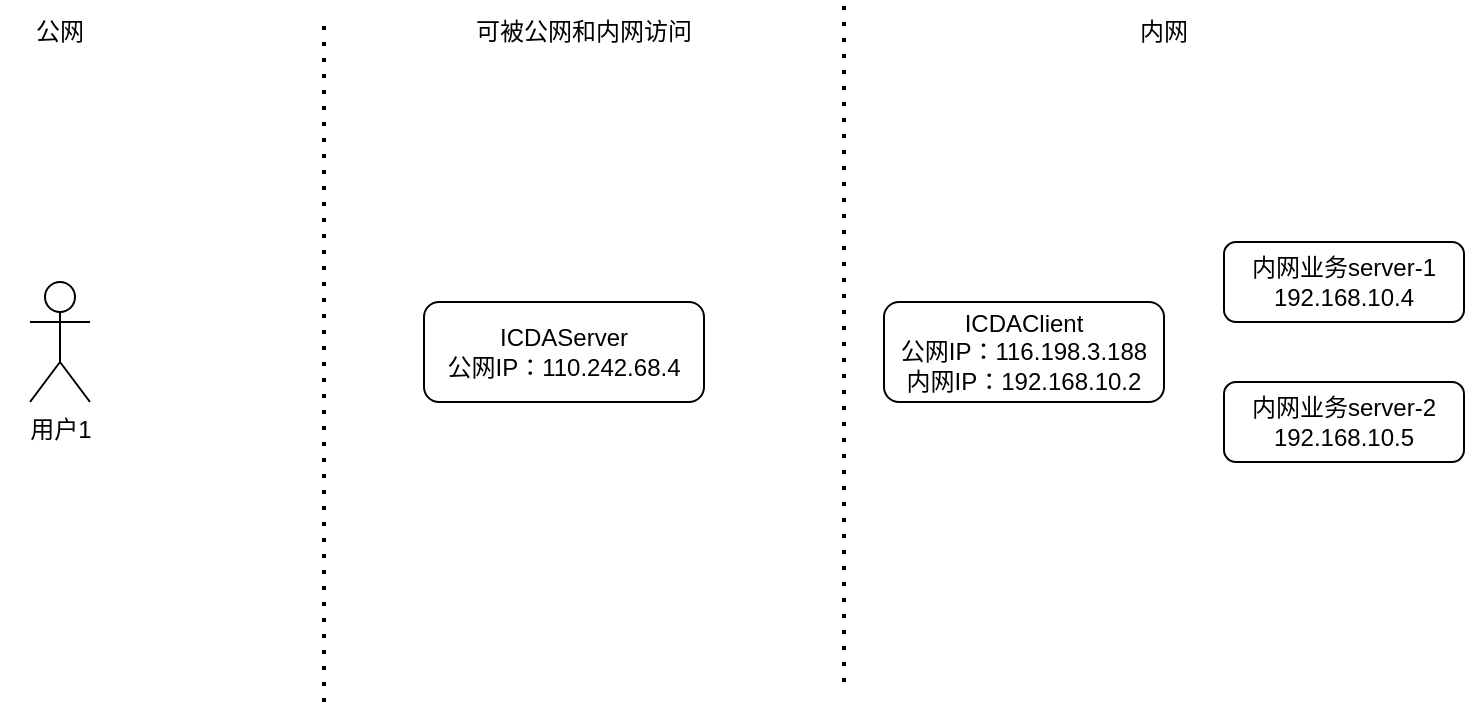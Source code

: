 <mxfile version="21.1.9" type="github">
  <diagram id="C5RBs43oDa-KdzZeNtuy" name="Page-1">
    <mxGraphModel dx="1143" dy="677" grid="1" gridSize="10" guides="1" tooltips="1" connect="1" arrows="1" fold="1" page="1" pageScale="1" pageWidth="827" pageHeight="1169" math="0" shadow="0">
      <root>
        <mxCell id="WIyWlLk6GJQsqaUBKTNV-0" />
        <mxCell id="WIyWlLk6GJQsqaUBKTNV-1" parent="WIyWlLk6GJQsqaUBKTNV-0" />
        <mxCell id="nTqg5RGJuCzNT9uh4TaG-5" value="" style="endArrow=none;dashed=1;html=1;dashPattern=1 3;strokeWidth=2;rounded=0;" edge="1" parent="WIyWlLk6GJQsqaUBKTNV-1">
          <mxGeometry width="50" height="50" relative="1" as="geometry">
            <mxPoint x="500" y="520" as="sourcePoint" />
            <mxPoint x="500" y="180" as="targetPoint" />
          </mxGeometry>
        </mxCell>
        <mxCell id="nTqg5RGJuCzNT9uh4TaG-6" value="" style="endArrow=none;dashed=1;html=1;dashPattern=1 3;strokeWidth=2;rounded=0;" edge="1" parent="WIyWlLk6GJQsqaUBKTNV-1">
          <mxGeometry width="50" height="50" relative="1" as="geometry">
            <mxPoint x="240" y="530" as="sourcePoint" />
            <mxPoint x="240" y="190" as="targetPoint" />
          </mxGeometry>
        </mxCell>
        <mxCell id="nTqg5RGJuCzNT9uh4TaG-7" value="公网" style="text;html=1;strokeColor=none;fillColor=none;align=center;verticalAlign=middle;whiteSpace=wrap;rounded=0;" vertex="1" parent="WIyWlLk6GJQsqaUBKTNV-1">
          <mxGeometry x="78" y="180" width="60" height="30" as="geometry" />
        </mxCell>
        <mxCell id="nTqg5RGJuCzNT9uh4TaG-8" value="内网" style="text;html=1;strokeColor=none;fillColor=none;align=center;verticalAlign=middle;whiteSpace=wrap;rounded=0;" vertex="1" parent="WIyWlLk6GJQsqaUBKTNV-1">
          <mxGeometry x="630" y="180" width="60" height="30" as="geometry" />
        </mxCell>
        <mxCell id="nTqg5RGJuCzNT9uh4TaG-9" value="内网业务server-1&lt;br&gt;192.168.10.4" style="rounded=1;whiteSpace=wrap;html=1;" vertex="1" parent="WIyWlLk6GJQsqaUBKTNV-1">
          <mxGeometry x="690" y="300" width="120" height="40" as="geometry" />
        </mxCell>
        <mxCell id="nTqg5RGJuCzNT9uh4TaG-10" value="内网业务server-2&lt;br&gt;192.168.10.5" style="rounded=1;whiteSpace=wrap;html=1;" vertex="1" parent="WIyWlLk6GJQsqaUBKTNV-1">
          <mxGeometry x="690" y="370" width="120" height="40" as="geometry" />
        </mxCell>
        <mxCell id="nTqg5RGJuCzNT9uh4TaG-12" value="ICDAClient&lt;br&gt;公网IP：116.198.3.188&lt;br&gt;内网IP：192.168.10.2" style="rounded=1;whiteSpace=wrap;html=1;" vertex="1" parent="WIyWlLk6GJQsqaUBKTNV-1">
          <mxGeometry x="520" y="330" width="140" height="50" as="geometry" />
        </mxCell>
        <mxCell id="nTqg5RGJuCzNT9uh4TaG-13" value="ICDAServer&lt;br&gt;公网IP：110.242.68.4" style="rounded=1;whiteSpace=wrap;html=1;" vertex="1" parent="WIyWlLk6GJQsqaUBKTNV-1">
          <mxGeometry x="290" y="330" width="140" height="50" as="geometry" />
        </mxCell>
        <mxCell id="nTqg5RGJuCzNT9uh4TaG-14" value="可被公网和内网访问" style="text;html=1;strokeColor=none;fillColor=none;align=center;verticalAlign=middle;whiteSpace=wrap;rounded=0;" vertex="1" parent="WIyWlLk6GJQsqaUBKTNV-1">
          <mxGeometry x="300" y="180" width="140" height="30" as="geometry" />
        </mxCell>
        <mxCell id="nTqg5RGJuCzNT9uh4TaG-15" value="用户1" style="shape=umlActor;verticalLabelPosition=bottom;verticalAlign=top;html=1;outlineConnect=0;" vertex="1" parent="WIyWlLk6GJQsqaUBKTNV-1">
          <mxGeometry x="93" y="320" width="30" height="60" as="geometry" />
        </mxCell>
      </root>
    </mxGraphModel>
  </diagram>
</mxfile>
